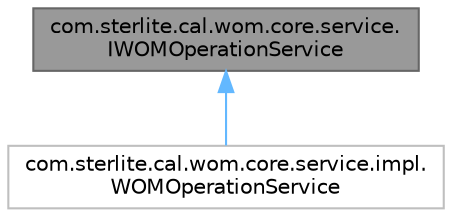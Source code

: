 digraph "com.sterlite.cal.wom.core.service.IWOMOperationService"
{
 // LATEX_PDF_SIZE
  bgcolor="transparent";
  edge [fontname=Helvetica,fontsize=10,labelfontname=Helvetica,labelfontsize=10];
  node [fontname=Helvetica,fontsize=10,shape=box,height=0.2,width=0.4];
  Node1 [id="Node000001",label="com.sterlite.cal.wom.core.service.\lIWOMOperationService",height=0.2,width=0.4,color="gray40", fillcolor="grey60", style="filled", fontcolor="black",tooltip=" "];
  Node1 -> Node2 [id="edge1_Node000001_Node000002",dir="back",color="steelblue1",style="solid",tooltip=" "];
  Node2 [id="Node000002",label="com.sterlite.cal.wom.core.service.impl.\lWOMOperationService",height=0.2,width=0.4,color="grey75", fillcolor="white", style="filled",URL="$classcom_1_1sterlite_1_1cal_1_1wom_1_1core_1_1service_1_1impl_1_1_w_o_m_operation_service.html",tooltip=" "];
}
